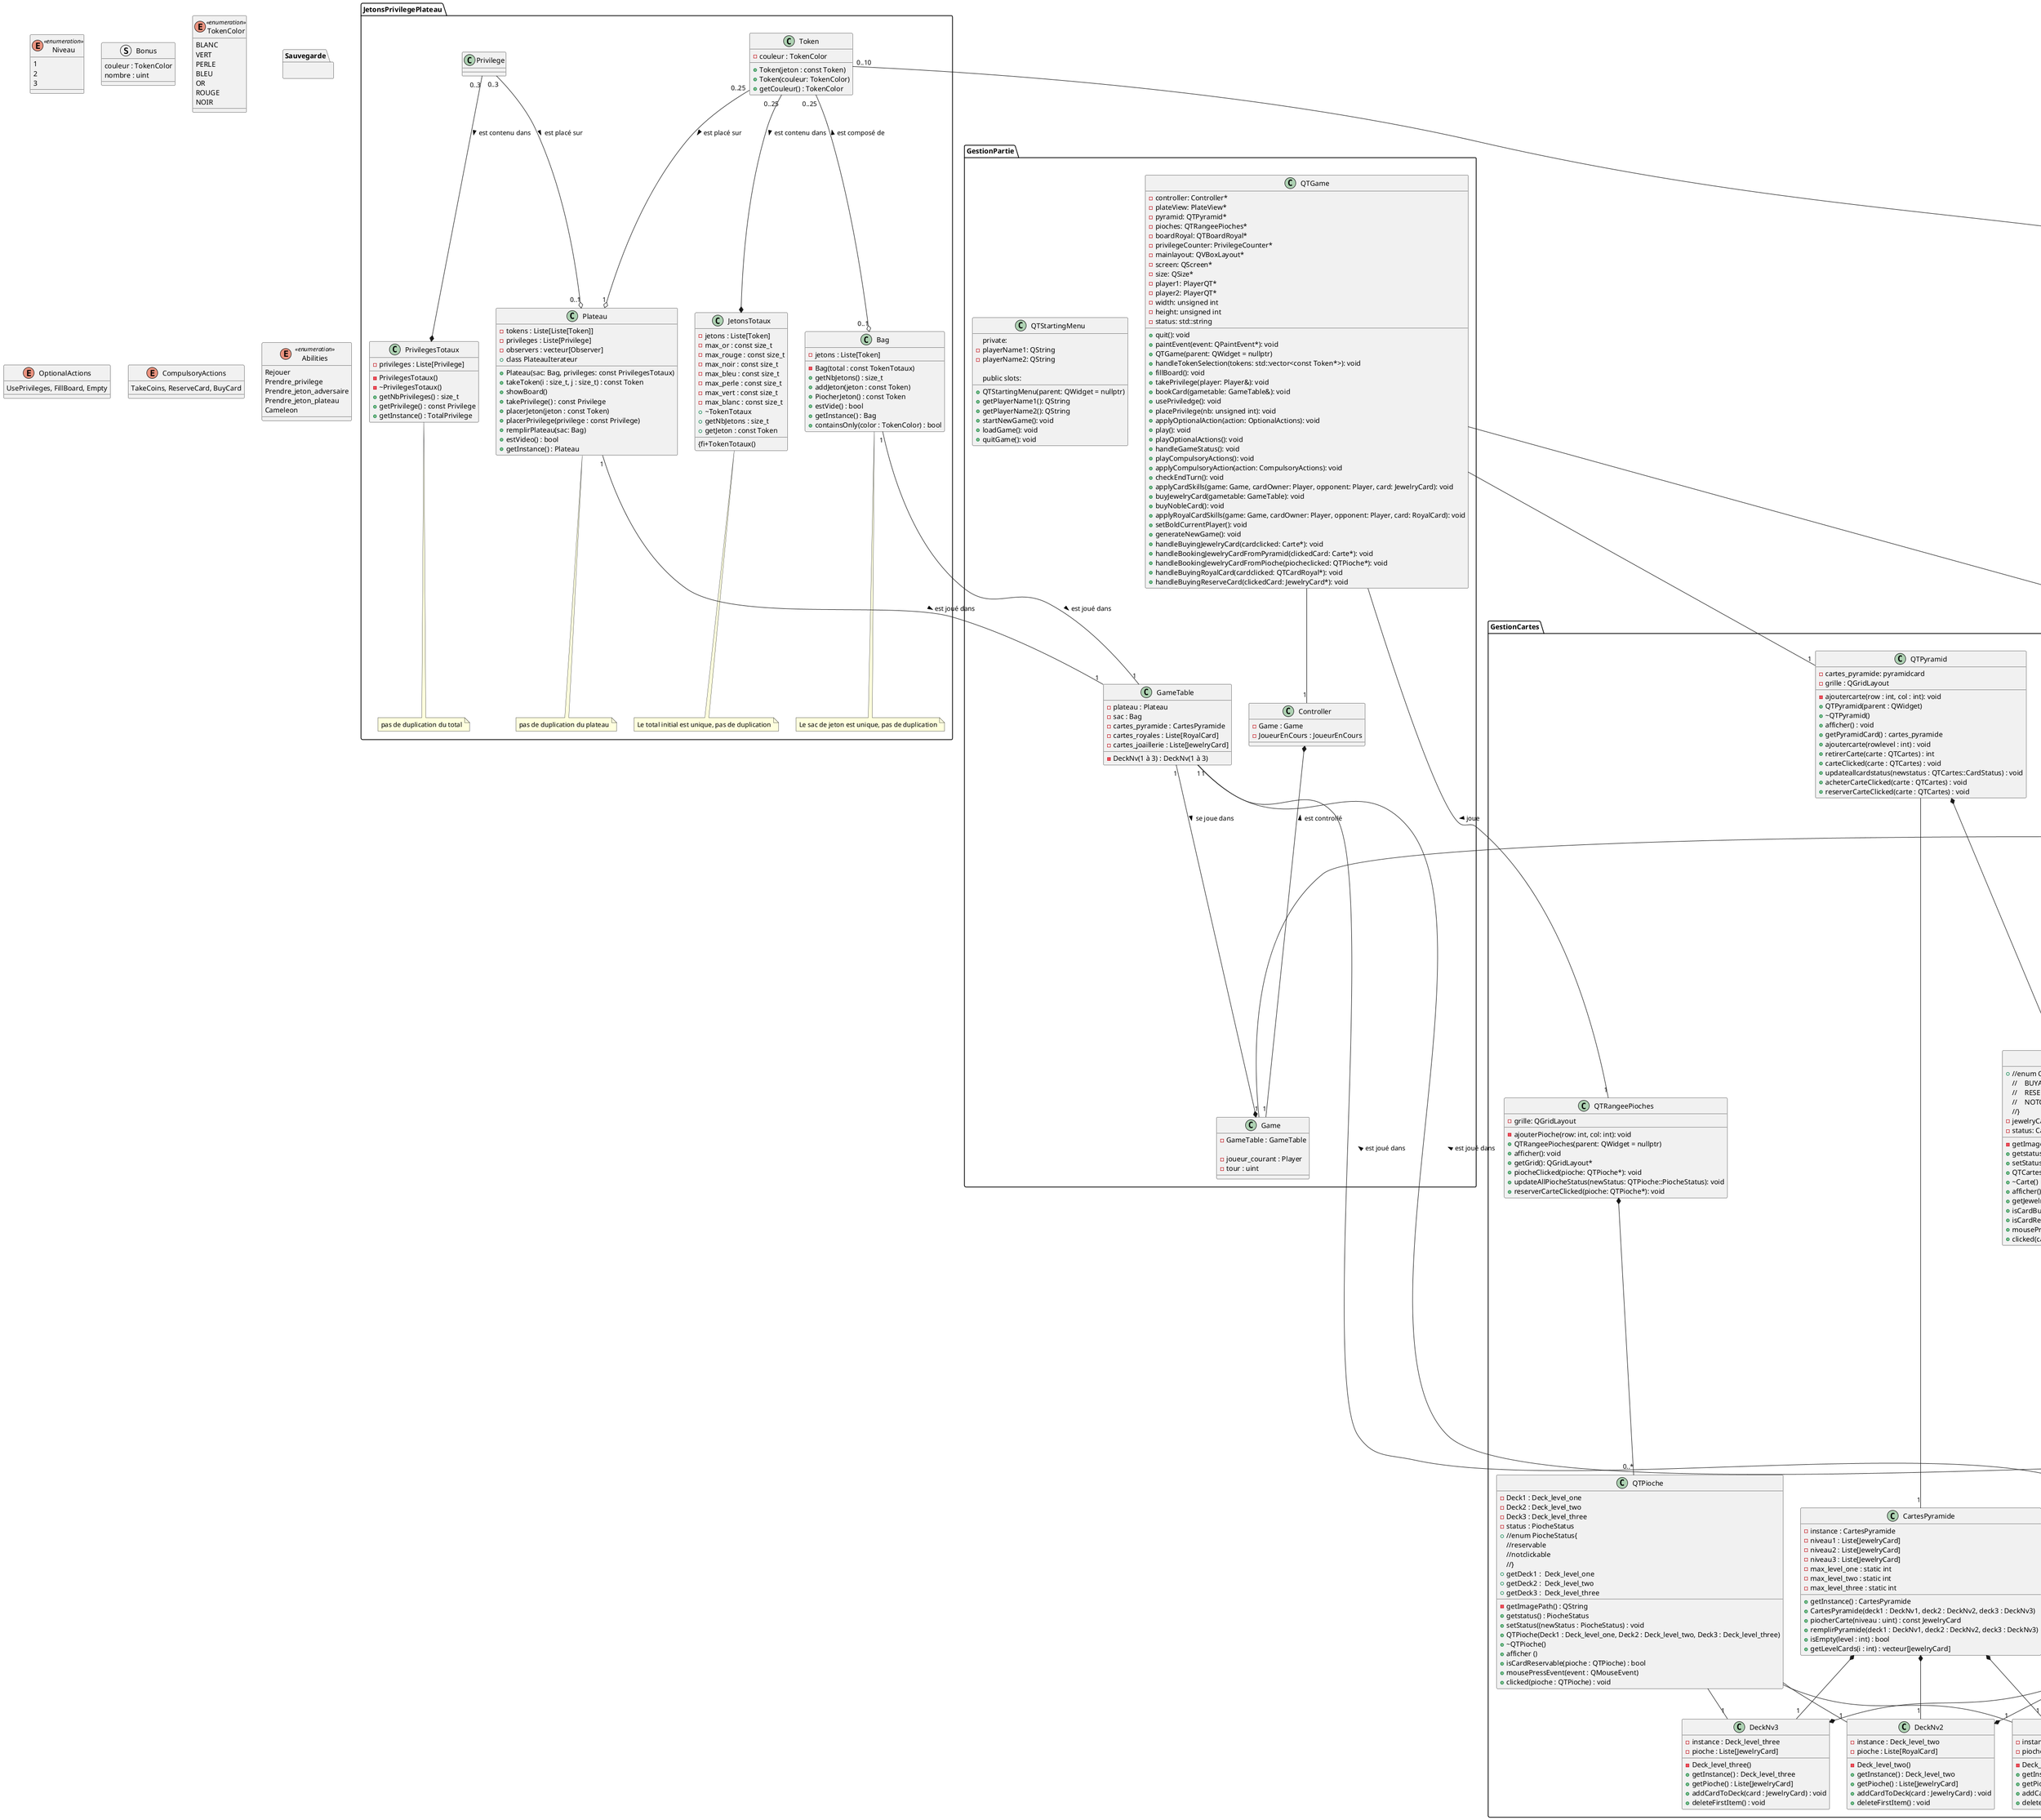 @startuml
'skinparam classAttributeIconSize 0

enum Niveau <<enumeration >> {
  1
  2
  3
}

struct Bonus {
    couleur : TokenColor
    nombre : uint
}

enum TokenColor <<enumeration >> {
  BLANC
  VERT
  PERLE
  BLEU
  OR
  ROUGE
  NOIR
}
enum OptionalActions{
    UsePrivileges, FillBoard, Empty
}

enum CompulsoryActions{
    TakeCoins, ReserveCard, BuyCard
}

namespace JetonsPrivilegePlateau {

class Token {
   -couleur : TokenColor
   +Token(jeton : const Token)
   +Token(couleur: TokenColor)
   +getCouleur() : TokenColor
}

class Privilege{
}

class Bag{
  -jetons : Liste[Token]
  -Bag(total : const TokenTotaux)
  +getNbJetons() : size_t
  +addJeton(jeton : const Token)
  +PiocherJeton() : const Token
  +estVide() : bool
  +getInstance() : Bag
  +containsOnly(color : TokenColor) : bool
}
note bottom of Bag : Le sac de jeton est unique, pas de duplication

class JetonsTotaux{
   -jetons : Liste[Token]
   -max_or : const size_t
   -max_rouge : const size_t
   -max_noir : const size_t
   -max_bleu : const size_t
   -max_perle : const size_t
   -max_vert : const size_t
   -max_blanc : const size_t
   {fi+TokenTotaux()
   +~TokenTotaux
   +getNbJetons : size_t
   +getJeton : const Token
}
note bottom of JetonsTotaux: Le total initial est unique, pas de duplication

class PrivilegesTotaux{
   -privileges : Liste[Privilege]
   -PrivilegesTotaux()
   -~PrivilegesTotaux()
   +getNbPrivileges() : size_t
   +getPrivilege() : const Privilege
   +getInstance() : TotalPrivilege
}
note bottom of PrivilegesTotaux: pas de duplication du total

class Plateau{
   -tokens : Liste[Liste[Token]]
   -privileges : Liste[Privilege]
   -observers : vecteur[Observer]
   +Plateau(sac: Bag, privileges: const PrivilegesTotaux)
   +takeToken(i : size_t, j : size_t) : const Token
   +showBoard()
   +takePrivilege() : const Privilege
   +placerJeton(jeton : const Token)
   +placerPrivilege(privilege : const Privilege)
   +remplirPlateau(sac: Bag)
   +estVideo() : bool
   +getInstance() : Plateau
   + class PlateauIterateur
}
note bottom of Plateau: pas de duplication du plateau


' struct TupleIntJeton {
'   nombre : int
'   type_jeton : Token
' }

'class CoordonneeJeton{
'  x : int
'  y : int
'}
}

enum Abilities <<enumeration >> {
  Rejouer
  Prendre_privilege
  Prendre_jeton_adversaire
  Prendre_jeton_plateau
  Cameleon
}
namespace GestionPartie{

class Controller {
  - Game : Game
  - JoueurEnCours : JoueurEnCours
}			 
class Game{
    -GameTable : GameTable
								 
    -joueur_courant : Player
    -tour : uint
						 
					   
}
class GameTable{
    - plateau : Plateau
    - sac : Bag
    - cartes_pyramide : CartesPyramide
    - cartes_royales : Liste[RoyalCard]
    - cartes_joaillerie : Liste[JewelryCard]
    -DeckNv(1 à 3) : DeckNv(1 à 3)
								  
}

class QTGame {
    - controller: Controller*
    - plateView: PlateView*
    - pyramid: QTPyramid*
    - pioches: QTRangeePioches*
    - boardRoyal: QTBoardRoyal*
    - privilegeCounter: PrivilegeCounter*
    - mainlayout: QVBoxLayout*
    - screen: QScreen*
    - size: QSize*
    - player1: PlayerQT*
    - player2: PlayerQT*
    - width: unsigned int
    - height: unsigned int
    - status: std::string
    + quit(): void
    + paintEvent(event: QPaintEvent*): void
    + QTGame(parent: QWidget = nullptr)
    + handleTokenSelection(tokens: std::vector<const Token*>): void
    + fillBoard(): void
    + takePrivilege(player: Player&): void
    + bookCard(gametable: GameTable&): void
    + usePriviledge(): void
    + placePrivilege(nb: unsigned int): void
    + applyOptionalAction(action: OptionalActions): void
    + play(): void
    + playOptionalActions(): void
    + handleGameStatus(): void
    + playCompulsoryActions(): void
    + applyCompulsoryAction(action: CompulsoryActions): void
    + checkEndTurn(): void
    + applyCardSkills(game: Game, cardOwner: Player, opponent: Player, card: JewelryCard): void
    + buyJewelryCard(gametable: GameTable): void
    + buyNobleCard(): void
    + applyRoyalCardSkills(game: Game, cardOwner: Player, opponent: Player, card: RoyalCard): void
    + setBoldCurrentPlayer(): void
    + generateNewGame(): void
    + handleBuyingJewelryCard(cardclicked: Carte*): void
    + handleBookingJewelryCardFromPyramid(clickedCard: Carte*): void
    + handleBookingJewelryCardFromPioche(piocheclicked: QTPioche*): void
    + handleBuyingRoyalCard(cardclicked: QTCardRoyal*): void
    + handleBuyingReserveCard(clickedCard: JewelryCard*): void
}

class QTStartingMenu {
    + QTStartingMenu(parent: QWidget = nullptr)
    + getPlayerName1(): QString
    + getPlayerName2(): QString

private:
    - playerName1: QString
    - playerName2: QString

public slots:
    + startNewGame(): void
    + loadGame(): void
    + quitGame(): void
}

}
namespace JoueurHumainIA {

enum Type <<enumeration >> {
  IA
  Humain
}

class Player {
  - name : string
  - privileges : Liste[Privilege*]
  - type : Type
  - nbCrown : int
  - prestigePoints : int
  - nbTokens : int
  - jewelryCards : Liste[JewelryCard*]
  - reserve : Liste[JewelryCard*]
  - royalCards : Liste[RoyalCard*]
  - tokens: unordered_map[int, [Liste[const Token*]]
  - tokenSummary: unordered_map[TokenColor, int]
  - blueSummary: SummaryCard
  - greenSummary: SummaryCard
  - redSummary: SummaryCard
  - whiteSummary: SummaryCard
  - blackSummary: SummaryCard
  - strategy : Strategy*

  + getName() : string
  + getNbPrivilege() const : int
  + getNbTokens() const : int
  + getTokenSummary(): unordered_map<TokenColor, int>
  + getBonusSummary() : vector
  + getColorSummary() : SummaryCard&
  + getWhiteSummary():SummaryCard&
  + getGreenSummary():SummaryCard&
  + getBlackSummary():SummaryCard&
  + getRedSummary() :SummaryCard&
  + getMaxPrestigeColor() : int
  + getPrivilege() : int
  + getPrestige() : int
  + getCrowns() : int
  + getTokens() : int
  + getType() : Type
  + addToken(Token token)
  + removeToken(Token token)
  + addCrowns()
  + addPrestige(int nb, TokenColor couleur)
  + addPrivilege(const Privilege& privilege)
  + removePrivilege()
  + addJewelryCard(JewelryCard card)
  + addRoyalCard(RoyalCard card)
  + actionAddToken()
  + actionReserveCard()
  + actionBuyCard()
  + actionBuyReservedCard(JewelryCard &card)											
  + canBuyCard(const JewelryCard &card): Bool
  + spendResources(const JewelryCard &card)
  + usePrivilege()
  + reserveoneCard (JewelryCard& card)
  + canReserveCard()									  
  + actionFillBoard()
  + canbuyreservedcard() : bool
  + spendGoldTokens(int number) : void
  + spendSpecificToken(TokenColor color, int number) : void
  + toString(Type t) : string
  + toType(string s) : Type
  + operator<<(std::ostream& f, Player& p) : ostream&
  + getStrategy() : Strategy*
}
note bottom of Player : privilege entre 0 et 3


class Strategy

class AiStrategy{
    + choicemaker(int min, int max) : int 
    + choseOptionalActions() : std::vector<OptionalActions> 
    + choseCompulsoryAction() : CompulsoryActions 
    + choseTokensToTake() : std::vector<std::pair<int, int>> 
    + choseTokenColor(std::vector<TokenColor>& chosableColors) : TokenColor 
    + chooseToken(Board&board,Player &player, std::vector<std::pair<int, int>>* tokenIndexes=nullptr) : const Token&
    + chooseGoldenToken(Board&board, Player&player): void 

}

class HumanStrategy{
    + choicemaker(int min, int max) : int 
    + choseOptionalActions() : std::vector<OptionalActions> 
    + choseCompulsoryAction() : CompulsoryActions 
    + choseTokensToTake() : std::vector<std::pair<int, int>> 
    + choseTokenColor(std::vector<TokenColor>& chosableColors) : TokenColor 
    + chooseToken(Board&board,Player &player, std::vector<std::pair<int, int>>* tokenIndexes=nullptr) : const Token&
    + chooseGoldenToken(Board&board, Player&player): void 

}


}

namespace GestionCartes{

class JewelryCard <<abstract>>{
  - niveau : uint
  - bonus : Bonus
  - point_de_prestige : uint
  - capacite : Abilities
  - {field} cout : Liste[int]
  - couronne : int
  - id : int
  +JewelryCard(niveau : Niveau, bonus : TokenColor, point_de_prestige : int, capacite : Abilities, cout : Liste[int], couronne : int, id : int)
  +getNiveau() : int
  +getBonus() : Bonus
  +getCompetence1() : Abilities
  +getCompetence2() : Capactie
  +getPrestige() : int
  +getCout() : Liste[int]
  +getCouronne() : int
  +getId() : int
}
note bottom of JewelryCard : point de prestige entre 0 et 4\ncouronne entre 0 et 2


class RoyalCard {
  - point_de_prestige : uint
  - capacite : Abilities
  - id : int
  + RoyalCard(point_de_prestige : int, capacite : Abilities)
  + getPrestige() : uint
  + getCompetence() : Abilities
  + getId() : int
}
note bottom of RoyalCard :  point de prestige 2 ou 3\ncouronnes nécessaire entre 3 ou 6
note bottom of RoyalCard : Une classe RoyalCardError est présente pour spécifier les erreurs

class Deck_Royal{
  - Deck_Royal()
  - instance : Deck_Royal
  - cards : vecteur[RoyalCard]
  + getInstance : Deck_Royal
  + getCards : vecteur[RoyalCard]
  + addCardToDeck(card : RoyalCard) : void
  + deleteCard(pos : int) : void
}
note bottom of Deck_Royal : Gère le deck des cartes royales

class DeckNv1{
  - Deck_level_one()
  - instance : Deck_level_one 
  - pioche : Liste[RoyalCard]
  + getInstance() : Deck_level_one
  + getPioche() : Liste[RoyalCard]
  + addCardToDeck(card : RoyalCard) : void
  + deleteFirstItem() : void
}

class DeckNv2{
  - Deck_level_two()
  - instance : Deck_level_two 
  - pioche : Liste[RoyalCard]
  + getInstance() : Deck_level_two
  + getPioche() : Liste[JewelryCard]
  + addCardToDeck(card : JewelryCard) : void
  + deleteFirstItem() : void
}

class DeckNv3{
  - Deck_level_three()
  - instance : Deck_level_three
  - pioche : Liste[JewelryCard]
  + getInstance() : Deck_level_three
  + getPioche() : Liste[JewelryCard]
  + addCardToDeck(card : JewelryCard) : void
  + deleteFirstItem() : void
}

class CartesPyramide{
    - instance : CartesPyramide
    - niveau1 : Liste[JewelryCard]
    - niveau2 : Liste[JewelryCard]
    - niveau3 : Liste[JewelryCard]
    - max_level_one : static int
    - max_level_two : static int
    - max_level_three : static int
    + getInstance() : CartesPyramide
    + CartesPyramide(deck1 : DeckNv1, deck2 : DeckNv2, deck3 : DeckNv3)
    + piocherCarte(niveau : uint) : const JewelryCard
    + remplirPyramide(deck1 : DeckNv1, deck2 : DeckNv2, deck3 : DeckNv3)
    + isEmpty(level : int) : bool
    + getLevelCards(i : int) : vecteur[JewelryCard]
}

class QTCartes {
    + //enum CardStatus {
    //    BUYABLE
    //    RESERVABLE
    //    NOTCLICKABLE
    //}
    - jewelryCard: JewelryCard
    - status: CardStatus
    - getImagePath(): QString
    + getstatus() : CardStatus
    + setStatus(newStatus : CardStatus) : void
    + QTCartes(JewelryCard : JewelryCard, parent : QWidget)
    + ~Carte()
    +afficher() : void
    + getJewelryCard() : JewelryCard
    + isCardBuyable(carte : QTCard) : bool
    + isCardReservable(carte : QTCard) : bool
    + mousePressEvent(event : QMouseEvent) : void
    + clicked(carte : QTCartes) : void

}

class QTPyramid {

    - cartes_pyramide: pyramidcard
    - grille : QGridLayout
    - ajoutercarte(row : int, col : int): void
    + QTPyramid(parent : QWidget)
    + ~QTPyramid()
    + afficher() : void
    + getPyramidCard() : cartes_pyramide
    + ajoutercarte(rowlevel : int) : void
    + retirerCarte(carte : QTCartes) : int
    + carteClicked(carte : QTCartes) : void
    + updateallcardstatus(newstatus : QTCartes::CardStatus) : void
    + acheterCarteClicked(carte : QTCartes) : void
    + reserverCarteClicked(carte : QTCartes) : void

}

class QTPioche {

    - Deck1 : Deck_level_one
    - Deck2 : Deck_level_two
    - Deck3 : Deck_level_three
    - status : PiocheStatus
    - getImagePath() : QString
    + //enum PiocheStatus{
    //reservable
    //notclickable
    //}
    + getstatus() : PiocheStatus
    + setStatus((newStatus : PiocheStatus) : void
    + QTPioche(Deck1 : Deck_level_one, Deck2 : Deck_level_two, Deck3 : Deck_level_three)
    + ~QTPioche()
    + afficher ()
    + getDeck1 :  Deck_level_one
    + getDeck2 :  Deck_level_two
    + getDeck3 :  Deck_level_three
    + isCardReservable(pioche : QTPioche) : bool
    + mousePressEvent(event : QMouseEvent)
    + clicked(pioche : QTPioche) : void
}

class QTRangeePioches {
    - grille: QGridLayout
    - ajouterPioche(row: int, col: int): void
    + QTRangeePioches(parent: QWidget = nullptr)
    + afficher(): void
    + getGrid(): QGridLayout*
    + piocheClicked(pioche: QTPioche*): void
    + updateAllPiocheStatus(newStatus: QTPioche::PiocheStatus): void
    + reserverCarteClicked(pioche: QTPioche*): void
}

class QTCardRoyal {
    - royalcard: RoyalCard
    - status: CardRoyalStatus
    - getImagePath(): QString
    + //enum CardRoyalStatus {
    //    BUYABLE
    //    NOTCLICKABLE
    //}
    + QTCardRoyal(rc: RoyalCard, parent: QLabel = nullptr)
    + ~QTCardRoyal()
    + afficher(): void
    + getRoyalCard(): RoyalCard*
    + isCardBuyable(card: QTCardRoyal): bool
    + mousePressEvent(event: QMouseEvent): void
    + clicked(carte: QTCardRoyal): void
}

class QTBoardRoyal {
    - deckroyal: Deck_Royal
    - grille: QGridLayout
    - ajouterCarte(row: int, col: int): void
    + QTBoardRoyal(parent: QWidget = nullptr)
    + afficher(): void
    + getDeckRoyal(): Deck_Royal*
    + retirerCarte(carte: QTCardRoyal*): void
    + getGrid(): QGridLayout*
    + carteClicked(carte: QTCardRoyal*): void
    + updateAllCardStatus(newStatus: QTCardRoyal::CardRoyalStatus): void
    + acheterCarteClicked(carte: QTCardRoyal*): void
}
}

namespace Sauvegarde {


}
Game "1" -- "2" Player : < joue
Plateau "1" -- "1" GameTable : est joué dans >
Bag "1" -- "1" GameTable : est joué dans >
JewelryCard "*" -- "1" GameTable : est joué dans >
RoyalCard "4" -- "1" GameTable : est joué dans >
GameTable "1" --* Game : se joue dans >
Controller *-- "1" Game : est controllé <

QTGame -- "1" Controller
QTGame -- "1" QTPyramid
QTGame -- "1" QTBoardRoyal
QTGame -- "1" QTRangeePioches


Token "0..25" --* JetonsTotaux : est contenu dans >
Privilege "0..3" --* PrivilegesTotaux : est contenu dans >
Token "0..10" -- "0..1" Player : possède <
Token "0..25" --o "0..1" Bag : est composé de <
Token "0..25" --o "1" Plateau : est placé sur >
Privilege "0..3" --o "0..1" Plateau : est placé sur >

AiStrategy --|> Strategy
HumanStrategy --|> Strategy
Player "1..*" --  "1" Strategy : utilise >

'CoordonneeJeton "0..25" --  "1" Plateau
'CoordonneeJeton "0..1" -- "1" Token

Player "0..1" -- "0..*" JewelryCard : possède >
JewelryCard --* DeckNv1
JewelryCard --* DeckNv2
JewelryCard --* DeckNv3
CartesPyramide *-- "1" DeckNv1
CartesPyramide *-- "1" DeckNv2
CartesPyramide *-- "1" DeckNv3
QTPyramid *-- "0..*" QTCartes
QTRangeePioches *-- "0..*" QTPioche
QTBoardRoyal *-- "0..*" QTCardRoyal
QTCartes -- "1" JewelryCard
QTPyramid -- "1"CartesPyramide
QTCardRoyal -- "1" RoyalCard
QTBoardRoyal -- "1" Deck_Royal
QTPioche -- "1" DeckNv1
QTPioche -- "1" DeckNv2
QTPioche -- "1" DeckNv3


Player "0..1" -- "0..2" RoyalCard : possède >


@enduml

